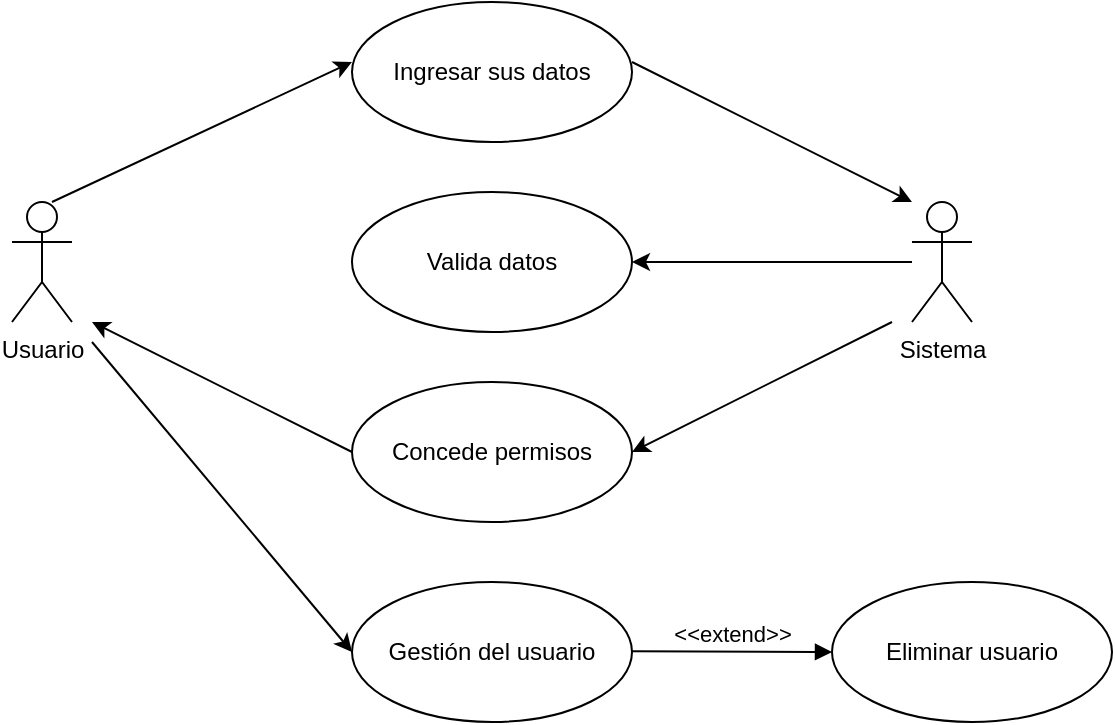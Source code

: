 <mxfile version="25.0.3">
  <diagram name="Página-1" id="pu5JCR2zwgGEDCwnoVIX">
    <mxGraphModel dx="989" dy="538" grid="1" gridSize="10" guides="1" tooltips="1" connect="1" arrows="1" fold="1" page="1" pageScale="1" pageWidth="850" pageHeight="1100" math="0" shadow="0">
      <root>
        <mxCell id="0" />
        <mxCell id="1" parent="0" />
        <mxCell id="Iw07uy7Wqp2EzfwCWiWJ-1" value="Usuario" style="shape=umlActor;verticalLabelPosition=bottom;verticalAlign=top;html=1;outlineConnect=0;" vertex="1" parent="1">
          <mxGeometry x="150" y="310" width="30" height="60" as="geometry" />
        </mxCell>
        <mxCell id="Iw07uy7Wqp2EzfwCWiWJ-3" value="" style="endArrow=classic;html=1;rounded=0;" edge="1" parent="1">
          <mxGeometry width="50" height="50" relative="1" as="geometry">
            <mxPoint x="170" y="310" as="sourcePoint" />
            <mxPoint x="320" y="240" as="targetPoint" />
          </mxGeometry>
        </mxCell>
        <mxCell id="Iw07uy7Wqp2EzfwCWiWJ-4" value="Ingresar sus datos" style="ellipse;whiteSpace=wrap;html=1;" vertex="1" parent="1">
          <mxGeometry x="320" y="210" width="140" height="70" as="geometry" />
        </mxCell>
        <mxCell id="Iw07uy7Wqp2EzfwCWiWJ-5" value="" style="endArrow=classic;html=1;rounded=0;" edge="1" parent="1">
          <mxGeometry width="50" height="50" relative="1" as="geometry">
            <mxPoint x="460" y="240" as="sourcePoint" />
            <mxPoint x="600" y="310" as="targetPoint" />
          </mxGeometry>
        </mxCell>
        <mxCell id="Iw07uy7Wqp2EzfwCWiWJ-6" value="Sistema" style="shape=umlActor;verticalLabelPosition=bottom;verticalAlign=top;html=1;outlineConnect=0;" vertex="1" parent="1">
          <mxGeometry x="600" y="310" width="30" height="60" as="geometry" />
        </mxCell>
        <mxCell id="Iw07uy7Wqp2EzfwCWiWJ-12" value="" style="endArrow=classic;html=1;rounded=0;" edge="1" parent="1" source="Iw07uy7Wqp2EzfwCWiWJ-6">
          <mxGeometry width="50" height="50" relative="1" as="geometry">
            <mxPoint x="550" y="360" as="sourcePoint" />
            <mxPoint x="460" y="340" as="targetPoint" />
          </mxGeometry>
        </mxCell>
        <mxCell id="Iw07uy7Wqp2EzfwCWiWJ-14" value="Valida datos" style="ellipse;whiteSpace=wrap;html=1;" vertex="1" parent="1">
          <mxGeometry x="320" y="305" width="140" height="70" as="geometry" />
        </mxCell>
        <mxCell id="Iw07uy7Wqp2EzfwCWiWJ-15" value="Concede permisos" style="ellipse;whiteSpace=wrap;html=1;" vertex="1" parent="1">
          <mxGeometry x="320" y="400" width="140" height="70" as="geometry" />
        </mxCell>
        <mxCell id="Iw07uy7Wqp2EzfwCWiWJ-17" value="" style="endArrow=classic;html=1;rounded=0;entryX=1;entryY=0.5;entryDx=0;entryDy=0;" edge="1" parent="1" target="Iw07uy7Wqp2EzfwCWiWJ-15">
          <mxGeometry width="50" height="50" relative="1" as="geometry">
            <mxPoint x="590" y="370" as="sourcePoint" />
            <mxPoint x="570" y="370" as="targetPoint" />
          </mxGeometry>
        </mxCell>
        <mxCell id="Iw07uy7Wqp2EzfwCWiWJ-18" value="" style="endArrow=classic;html=1;rounded=0;exitX=0;exitY=0.5;exitDx=0;exitDy=0;" edge="1" parent="1" source="Iw07uy7Wqp2EzfwCWiWJ-15">
          <mxGeometry width="50" height="50" relative="1" as="geometry">
            <mxPoint x="230" y="430" as="sourcePoint" />
            <mxPoint x="190" y="370" as="targetPoint" />
          </mxGeometry>
        </mxCell>
        <mxCell id="Iw07uy7Wqp2EzfwCWiWJ-19" value="" style="endArrow=classic;html=1;rounded=0;entryX=0;entryY=0.5;entryDx=0;entryDy=0;" edge="1" parent="1" target="Iw07uy7Wqp2EzfwCWiWJ-20">
          <mxGeometry width="50" height="50" relative="1" as="geometry">
            <mxPoint x="190" y="380" as="sourcePoint" />
            <mxPoint x="310" y="520" as="targetPoint" />
          </mxGeometry>
        </mxCell>
        <mxCell id="Iw07uy7Wqp2EzfwCWiWJ-20" value="Gestión del usuario" style="ellipse;whiteSpace=wrap;html=1;" vertex="1" parent="1">
          <mxGeometry x="320" y="500" width="140" height="70" as="geometry" />
        </mxCell>
        <mxCell id="Iw07uy7Wqp2EzfwCWiWJ-22" value="&amp;lt;&amp;lt;extend&amp;gt;&amp;gt;" style="html=1;verticalAlign=bottom;endArrow=block;curved=0;rounded=0;" edge="1" parent="1">
          <mxGeometry width="80" relative="1" as="geometry">
            <mxPoint x="460" y="534.66" as="sourcePoint" />
            <mxPoint x="560" y="535" as="targetPoint" />
          </mxGeometry>
        </mxCell>
        <mxCell id="Iw07uy7Wqp2EzfwCWiWJ-23" value="Eliminar usuario" style="ellipse;whiteSpace=wrap;html=1;" vertex="1" parent="1">
          <mxGeometry x="560" y="500" width="140" height="70" as="geometry" />
        </mxCell>
      </root>
    </mxGraphModel>
  </diagram>
</mxfile>
